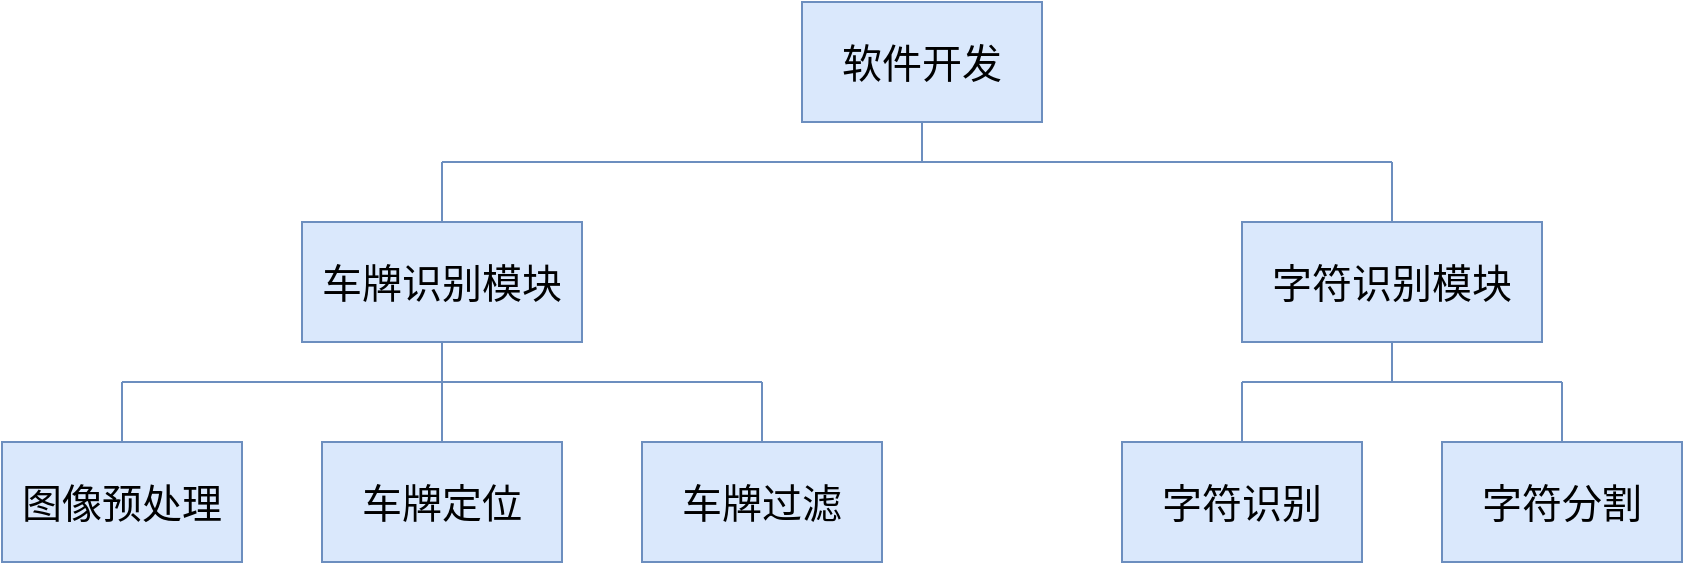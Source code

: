 <mxfile version="15.8.3" type="github">
  <diagram id="DblPEaGYhB0PaUvO09Pu" name="第 1 页">
    <mxGraphModel dx="1038" dy="491" grid="1" gridSize="10" guides="1" tooltips="1" connect="1" arrows="1" fold="1" page="1" pageScale="1" pageWidth="1654" pageHeight="2336" math="0" shadow="0">
      <root>
        <mxCell id="0" />
        <mxCell id="1" parent="0" />
        <mxCell id="_Cwv2Me07DDsPAX_eh6r-1" value="&lt;font style=&quot;font-size: 20px&quot;&gt;软件开发&lt;/font&gt;" style="rounded=0;whiteSpace=wrap;html=1;fillColor=#dae8fc;strokeColor=#6c8ebf;" parent="1" vertex="1">
          <mxGeometry x="580" y="90" width="120" height="60" as="geometry" />
        </mxCell>
        <mxCell id="_Cwv2Me07DDsPAX_eh6r-2" value="&lt;font style=&quot;font-size: 20px&quot;&gt;车牌识别模块&lt;/font&gt;" style="rounded=0;whiteSpace=wrap;html=1;fillColor=#dae8fc;strokeColor=#6c8ebf;" parent="1" vertex="1">
          <mxGeometry x="330" y="200" width="140" height="60" as="geometry" />
        </mxCell>
        <mxCell id="_Cwv2Me07DDsPAX_eh6r-4" value="&lt;font style=&quot;font-size: 20px&quot;&gt;图像预处理&lt;/font&gt;" style="rounded=0;whiteSpace=wrap;html=1;fillColor=#dae8fc;strokeColor=#6c8ebf;" parent="1" vertex="1">
          <mxGeometry x="180" y="310" width="120" height="60" as="geometry" />
        </mxCell>
        <mxCell id="_Cwv2Me07DDsPAX_eh6r-5" value="&lt;font style=&quot;font-size: 20px&quot;&gt;车牌定位&lt;br&gt;&lt;/font&gt;" style="rounded=0;whiteSpace=wrap;html=1;fillColor=#dae8fc;strokeColor=#6c8ebf;" parent="1" vertex="1">
          <mxGeometry x="340" y="310" width="120" height="60" as="geometry" />
        </mxCell>
        <mxCell id="_Cwv2Me07DDsPAX_eh6r-6" value="&lt;font style=&quot;font-size: 20px&quot;&gt;车牌过滤&lt;br&gt;&lt;/font&gt;" style="rounded=0;whiteSpace=wrap;html=1;fillColor=#dae8fc;strokeColor=#6c8ebf;" parent="1" vertex="1">
          <mxGeometry x="500" y="310" width="120" height="60" as="geometry" />
        </mxCell>
        <mxCell id="_Cwv2Me07DDsPAX_eh6r-9" value="&lt;font style=&quot;font-size: 20px&quot;&gt;字符识别模块&lt;br&gt;&lt;/font&gt;" style="rounded=0;whiteSpace=wrap;html=1;fillColor=#dae8fc;strokeColor=#6c8ebf;" parent="1" vertex="1">
          <mxGeometry x="800" y="200" width="150" height="60" as="geometry" />
        </mxCell>
        <mxCell id="_Cwv2Me07DDsPAX_eh6r-10" value="&lt;font style=&quot;font-size: 20px&quot;&gt;字符识别&lt;br&gt;&lt;/font&gt;" style="rounded=0;whiteSpace=wrap;html=1;fillColor=#dae8fc;strokeColor=#6c8ebf;" parent="1" vertex="1">
          <mxGeometry x="740" y="310" width="120" height="60" as="geometry" />
        </mxCell>
        <mxCell id="_Cwv2Me07DDsPAX_eh6r-12" value="&lt;font style=&quot;font-size: 20px&quot;&gt;字符分割&lt;br&gt;&lt;/font&gt;" style="rounded=0;whiteSpace=wrap;html=1;fillColor=#dae8fc;strokeColor=#6c8ebf;" parent="1" vertex="1">
          <mxGeometry x="900" y="310" width="120" height="60" as="geometry" />
        </mxCell>
        <mxCell id="_Cwv2Me07DDsPAX_eh6r-14" value="" style="endArrow=none;html=1;rounded=0;fontSize=20;strokeColor=#6c8ebf;fontColor=#46495D;fillColor=#dae8fc;" parent="1" edge="1">
          <mxGeometry width="50" height="50" relative="1" as="geometry">
            <mxPoint x="400" y="170" as="sourcePoint" />
            <mxPoint x="875" y="170" as="targetPoint" />
          </mxGeometry>
        </mxCell>
        <mxCell id="_Cwv2Me07DDsPAX_eh6r-15" value="" style="endArrow=none;html=1;rounded=0;fontSize=20;entryX=0.5;entryY=1;entryDx=0;entryDy=0;strokeColor=#6c8ebf;fontColor=#46495D;fillColor=#dae8fc;" parent="1" target="_Cwv2Me07DDsPAX_eh6r-1" edge="1">
          <mxGeometry width="50" height="50" relative="1" as="geometry">
            <mxPoint x="640" y="170" as="sourcePoint" />
            <mxPoint x="680" y="180" as="targetPoint" />
          </mxGeometry>
        </mxCell>
        <mxCell id="_Cwv2Me07DDsPAX_eh6r-16" value="" style="endArrow=none;html=1;rounded=0;fontSize=20;entryX=0.5;entryY=0;entryDx=0;entryDy=0;strokeColor=#6c8ebf;fontColor=#46495D;fillColor=#dae8fc;" parent="1" target="_Cwv2Me07DDsPAX_eh6r-4" edge="1">
          <mxGeometry width="50" height="50" relative="1" as="geometry">
            <mxPoint x="240" y="280" as="sourcePoint" />
            <mxPoint x="890" y="240" as="targetPoint" />
          </mxGeometry>
        </mxCell>
        <mxCell id="_Cwv2Me07DDsPAX_eh6r-17" value="" style="endArrow=none;html=1;rounded=0;fontSize=20;entryX=0.5;entryY=0;entryDx=0;entryDy=0;strokeColor=#6c8ebf;fontColor=#46495D;fillColor=#dae8fc;" parent="1" target="_Cwv2Me07DDsPAX_eh6r-5" edge="1">
          <mxGeometry width="50" height="50" relative="1" as="geometry">
            <mxPoint x="400" y="280" as="sourcePoint" />
            <mxPoint x="250" y="320" as="targetPoint" />
          </mxGeometry>
        </mxCell>
        <mxCell id="_Cwv2Me07DDsPAX_eh6r-19" value="" style="endArrow=none;html=1;rounded=0;fontSize=20;exitX=0.5;exitY=0;exitDx=0;exitDy=0;strokeColor=#6c8ebf;fontColor=#46495D;fillColor=#dae8fc;" parent="1" source="_Cwv2Me07DDsPAX_eh6r-6" edge="1">
          <mxGeometry width="50" height="50" relative="1" as="geometry">
            <mxPoint x="410" y="290" as="sourcePoint" />
            <mxPoint x="560" y="280" as="targetPoint" />
          </mxGeometry>
        </mxCell>
        <mxCell id="_Cwv2Me07DDsPAX_eh6r-21" value="" style="endArrow=none;html=1;rounded=0;fontSize=20;strokeColor=#6c8ebf;fontColor=#46495D;fillColor=#dae8fc;" parent="1" source="_Cwv2Me07DDsPAX_eh6r-10" edge="1">
          <mxGeometry width="50" height="50" relative="1" as="geometry">
            <mxPoint x="650" y="320" as="sourcePoint" />
            <mxPoint x="800" y="280" as="targetPoint" />
          </mxGeometry>
        </mxCell>
        <mxCell id="_Cwv2Me07DDsPAX_eh6r-23" value="" style="endArrow=none;html=1;rounded=0;fontSize=20;strokeColor=#6c8ebf;fontColor=#46495D;fillColor=#dae8fc;" parent="1" source="_Cwv2Me07DDsPAX_eh6r-12" edge="1">
          <mxGeometry width="50" height="50" relative="1" as="geometry">
            <mxPoint x="810" y="320" as="sourcePoint" />
            <mxPoint x="960" y="280" as="targetPoint" />
          </mxGeometry>
        </mxCell>
        <mxCell id="_Cwv2Me07DDsPAX_eh6r-24" value="" style="endArrow=none;html=1;rounded=0;fontSize=20;strokeColor=#6c8ebf;fontColor=#46495D;fillColor=#dae8fc;" parent="1" edge="1">
          <mxGeometry width="50" height="50" relative="1" as="geometry">
            <mxPoint x="240" y="280" as="sourcePoint" />
            <mxPoint x="560" y="280" as="targetPoint" />
          </mxGeometry>
        </mxCell>
        <mxCell id="_Cwv2Me07DDsPAX_eh6r-25" value="" style="endArrow=none;html=1;rounded=0;fontSize=20;entryX=0.5;entryY=1;entryDx=0;entryDy=0;strokeColor=#6c8ebf;fontColor=#46495D;fillColor=#dae8fc;" parent="1" target="_Cwv2Me07DDsPAX_eh6r-2" edge="1">
          <mxGeometry width="50" height="50" relative="1" as="geometry">
            <mxPoint x="400" y="280" as="sourcePoint" />
            <mxPoint x="600" y="190" as="targetPoint" />
          </mxGeometry>
        </mxCell>
        <mxCell id="_Cwv2Me07DDsPAX_eh6r-26" value="" style="endArrow=none;html=1;rounded=0;fontSize=20;strokeColor=#6c8ebf;fontColor=#46495D;fillColor=#dae8fc;" parent="1" edge="1">
          <mxGeometry width="50" height="50" relative="1" as="geometry">
            <mxPoint x="800" y="280" as="sourcePoint" />
            <mxPoint x="960" y="280" as="targetPoint" />
          </mxGeometry>
        </mxCell>
        <mxCell id="_Cwv2Me07DDsPAX_eh6r-27" value="" style="endArrow=none;html=1;rounded=0;fontSize=20;entryX=0.5;entryY=1;entryDx=0;entryDy=0;strokeColor=#6c8ebf;fontColor=#46495D;fillColor=#dae8fc;" parent="1" target="_Cwv2Me07DDsPAX_eh6r-9" edge="1">
          <mxGeometry width="50" height="50" relative="1" as="geometry">
            <mxPoint x="875" y="280" as="sourcePoint" />
            <mxPoint x="970" y="290" as="targetPoint" />
          </mxGeometry>
        </mxCell>
        <mxCell id="wVVWqRG87HYpOfW_NuPp-3" value="" style="endArrow=none;html=1;rounded=0;fontSize=20;exitX=0.5;exitY=0;exitDx=0;exitDy=0;strokeColor=#6c8ebf;fontColor=#46495D;fillColor=#dae8fc;" edge="1" parent="1" source="_Cwv2Me07DDsPAX_eh6r-9">
          <mxGeometry width="50" height="50" relative="1" as="geometry">
            <mxPoint x="650" y="210" as="sourcePoint" />
            <mxPoint x="875" y="170" as="targetPoint" />
            <Array as="points">
              <mxPoint x="875" y="170" />
            </Array>
          </mxGeometry>
        </mxCell>
        <mxCell id="wVVWqRG87HYpOfW_NuPp-5" value="" style="endArrow=none;html=1;rounded=0;fontSize=20;exitX=0.5;exitY=0;exitDx=0;exitDy=0;strokeColor=#6c8ebf;fontColor=#46495D;fillColor=#dae8fc;" edge="1" parent="1" source="_Cwv2Me07DDsPAX_eh6r-2">
          <mxGeometry width="50" height="50" relative="1" as="geometry">
            <mxPoint x="650" y="210" as="sourcePoint" />
            <mxPoint x="400" y="170" as="targetPoint" />
          </mxGeometry>
        </mxCell>
      </root>
    </mxGraphModel>
  </diagram>
</mxfile>
